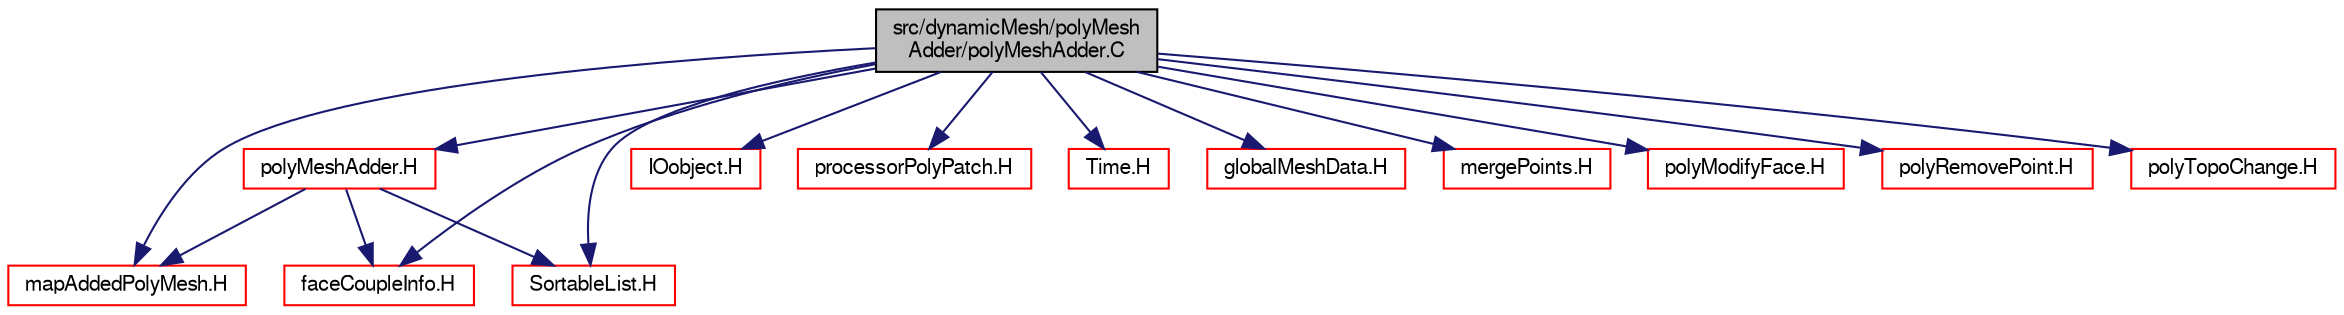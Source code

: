 digraph "src/dynamicMesh/polyMeshAdder/polyMeshAdder.C"
{
  bgcolor="transparent";
  edge [fontname="FreeSans",fontsize="10",labelfontname="FreeSans",labelfontsize="10"];
  node [fontname="FreeSans",fontsize="10",shape=record];
  Node0 [label="src/dynamicMesh/polyMesh\lAdder/polyMeshAdder.C",height=0.2,width=0.4,color="black", fillcolor="grey75", style="filled", fontcolor="black"];
  Node0 -> Node1 [color="midnightblue",fontsize="10",style="solid",fontname="FreeSans"];
  Node1 [label="polyMeshAdder.H",height=0.2,width=0.4,color="red",URL="$a00653.html"];
  Node1 -> Node221 [color="midnightblue",fontsize="10",style="solid",fontname="FreeSans"];
  Node221 [label="mapAddedPolyMesh.H",height=0.2,width=0.4,color="red",URL="$a11564.html"];
  Node1 -> Node222 [color="midnightblue",fontsize="10",style="solid",fontname="FreeSans"];
  Node222 [label="faceCoupleInfo.H",height=0.2,width=0.4,color="red",URL="$a00644.html"];
  Node1 -> Node226 [color="midnightblue",fontsize="10",style="solid",fontname="FreeSans"];
  Node226 [label="SortableList.H",height=0.2,width=0.4,color="red",URL="$a08738.html"];
  Node0 -> Node221 [color="midnightblue",fontsize="10",style="solid",fontname="FreeSans"];
  Node0 -> Node53 [color="midnightblue",fontsize="10",style="solid",fontname="FreeSans"];
  Node53 [label="IOobject.H",height=0.2,width=0.4,color="red",URL="$a08987.html"];
  Node0 -> Node222 [color="midnightblue",fontsize="10",style="solid",fontname="FreeSans"];
  Node0 -> Node227 [color="midnightblue",fontsize="10",style="solid",fontname="FreeSans"];
  Node227 [label="processorPolyPatch.H",height=0.2,width=0.4,color="red",URL="$a11717.html"];
  Node0 -> Node226 [color="midnightblue",fontsize="10",style="solid",fontname="FreeSans"];
  Node0 -> Node233 [color="midnightblue",fontsize="10",style="solid",fontname="FreeSans"];
  Node233 [label="Time.H",height=0.2,width=0.4,color="red",URL="$a09311.html"];
  Node0 -> Node269 [color="midnightblue",fontsize="10",style="solid",fontname="FreeSans"];
  Node269 [label="globalMeshData.H",height=0.2,width=0.4,color="red",URL="$a11534.html"];
  Node0 -> Node273 [color="midnightblue",fontsize="10",style="solid",fontname="FreeSans"];
  Node273 [label="mergePoints.H",height=0.2,width=0.4,color="red",URL="$a11387.html",tooltip="Merge points. See below. "];
  Node0 -> Node274 [color="midnightblue",fontsize="10",style="solid",fontname="FreeSans"];
  Node274 [label="polyModifyFace.H",height=0.2,width=0.4,color="red",URL="$a00737.html"];
  Node0 -> Node276 [color="midnightblue",fontsize="10",style="solid",fontname="FreeSans"];
  Node276 [label="polyRemovePoint.H",height=0.2,width=0.4,color="red",URL="$a00806.html"];
  Node0 -> Node277 [color="midnightblue",fontsize="10",style="solid",fontname="FreeSans"];
  Node277 [label="polyTopoChange.H",height=0.2,width=0.4,color="red",URL="$a00755.html"];
}
